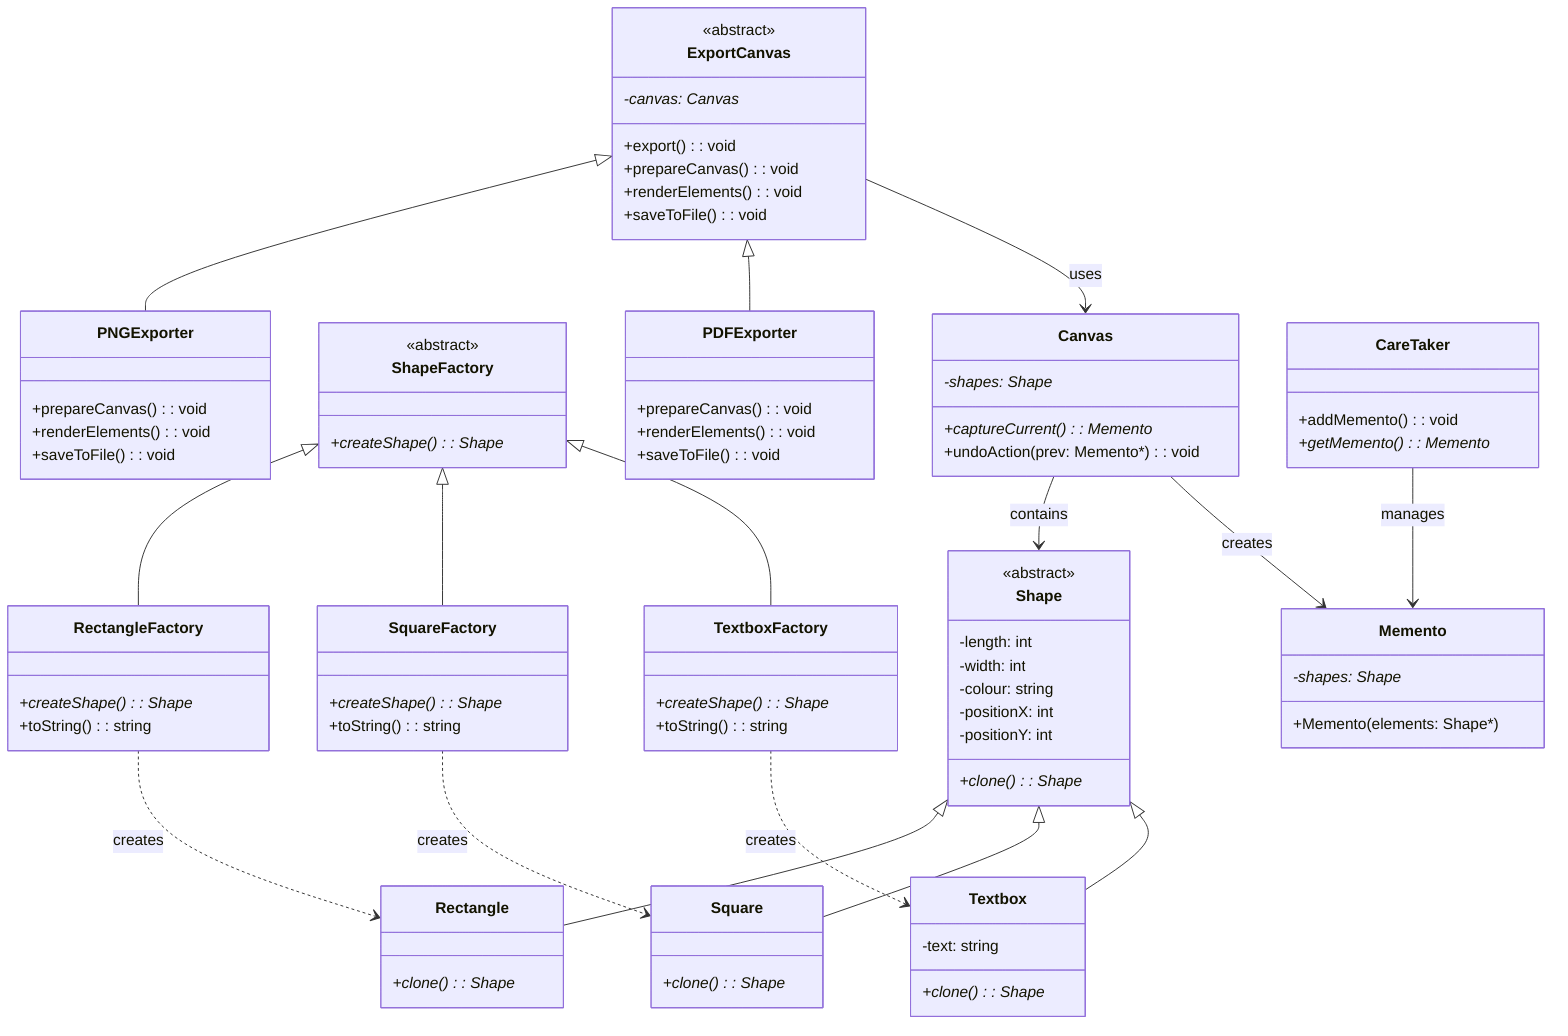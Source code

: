 classDiagram
    %% Factory Method Pattern
    class Canvas {
        -shapes: Shape*
        +captureCurrent(): Memento*
        +undoAction(prev: Memento*): void
    }

    class ShapeFactory {
        <<abstract>>
        +createShape(): Shape*
    }

    class RectangleFactory {
        +createShape(): Shape*
        +toString(): string
    }

    class SquareFactory {
        +createShape(): Shape*
        +toString(): string
    }

    class TextboxFactory {
        +createShape(): Shape*
        +toString(): string
    }

    %% Prototype Pattern
    class Shape {
        <<abstract>>
        -length: int
        -width: int
        -colour: string
        -positionX: int
        -positionY: int
        +clone(): Shape*
    }

    class Rectangle {
        +clone(): Shape*
    }

    class Square {
        +clone(): Shape*
    }

    class Textbox {
        -text: string
        +clone(): Shape*
    }

    %% Template Method Pattern
    class ExportCanvas {
        <<abstract>>
        -canvas: Canvas*
        +export(): void
        +prepareCanvas(): void
        +renderElements(): void
        +saveToFile(): void
    }

    class PNGExporter {
        +prepareCanvas(): void
        +renderElements(): void
        +saveToFile(): void
    }

    class PDFExporter {
        +prepareCanvas(): void
        +renderElements(): void
        +saveToFile(): void
    }

    %% Memento Pattern
    class Memento {
        -shapes: Shape*
        +Memento(elements: Shape*)
    }

    class CareTaker {
        +addMemento(): void
        +getMemento(): Memento*
    }

    %% Relationships
    ShapeFactory <|-- RectangleFactory
    ShapeFactory <|-- SquareFactory
    ShapeFactory <|-- TextboxFactory

    Shape <|-- Rectangle
    Shape <|-- Square
    Shape <|-- Textbox

    ExportCanvas <|-- PNGExporter
    ExportCanvas <|-- PDFExporter

    Canvas --> Shape : contains
    Canvas --> Memento : creates
    CareTaker --> Memento : manages
    ExportCanvas --> Canvas : uses

    RectangleFactory ..> Rectangle : creates
    SquareFactory ..> Square : creates
    TextboxFactory ..> Textbox : creates